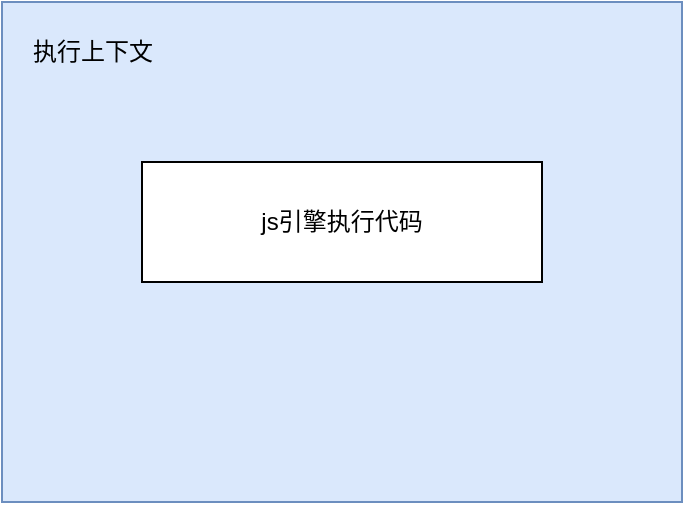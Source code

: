 <mxfile version="20.4.0" type="github">
  <diagram id="36_fxG8ySibFkuu9BOoL" name="第 1 页">
    <mxGraphModel dx="1550" dy="835" grid="1" gridSize="10" guides="1" tooltips="1" connect="1" arrows="1" fold="1" page="1" pageScale="1" pageWidth="827" pageHeight="1169" math="0" shadow="0">
      <root>
        <mxCell id="0" />
        <mxCell id="1" parent="0" />
        <mxCell id="vMIxTg4AMXhMY5ZGAqC1-1" value="" style="rounded=0;whiteSpace=wrap;html=1;fillColor=#dae8fc;strokeColor=#6c8ebf;" vertex="1" parent="1">
          <mxGeometry x="210" y="290" width="340" height="250" as="geometry" />
        </mxCell>
        <mxCell id="vMIxTg4AMXhMY5ZGAqC1-2" value="执行上下文" style="text;html=1;align=center;verticalAlign=middle;resizable=0;points=[];autosize=1;strokeColor=none;fillColor=none;" vertex="1" parent="1">
          <mxGeometry x="215" y="300" width="80" height="30" as="geometry" />
        </mxCell>
        <mxCell id="vMIxTg4AMXhMY5ZGAqC1-4" value="js引擎执行代码" style="rounded=0;whiteSpace=wrap;html=1;" vertex="1" parent="1">
          <mxGeometry x="280" y="370" width="200" height="60" as="geometry" />
        </mxCell>
      </root>
    </mxGraphModel>
  </diagram>
</mxfile>
